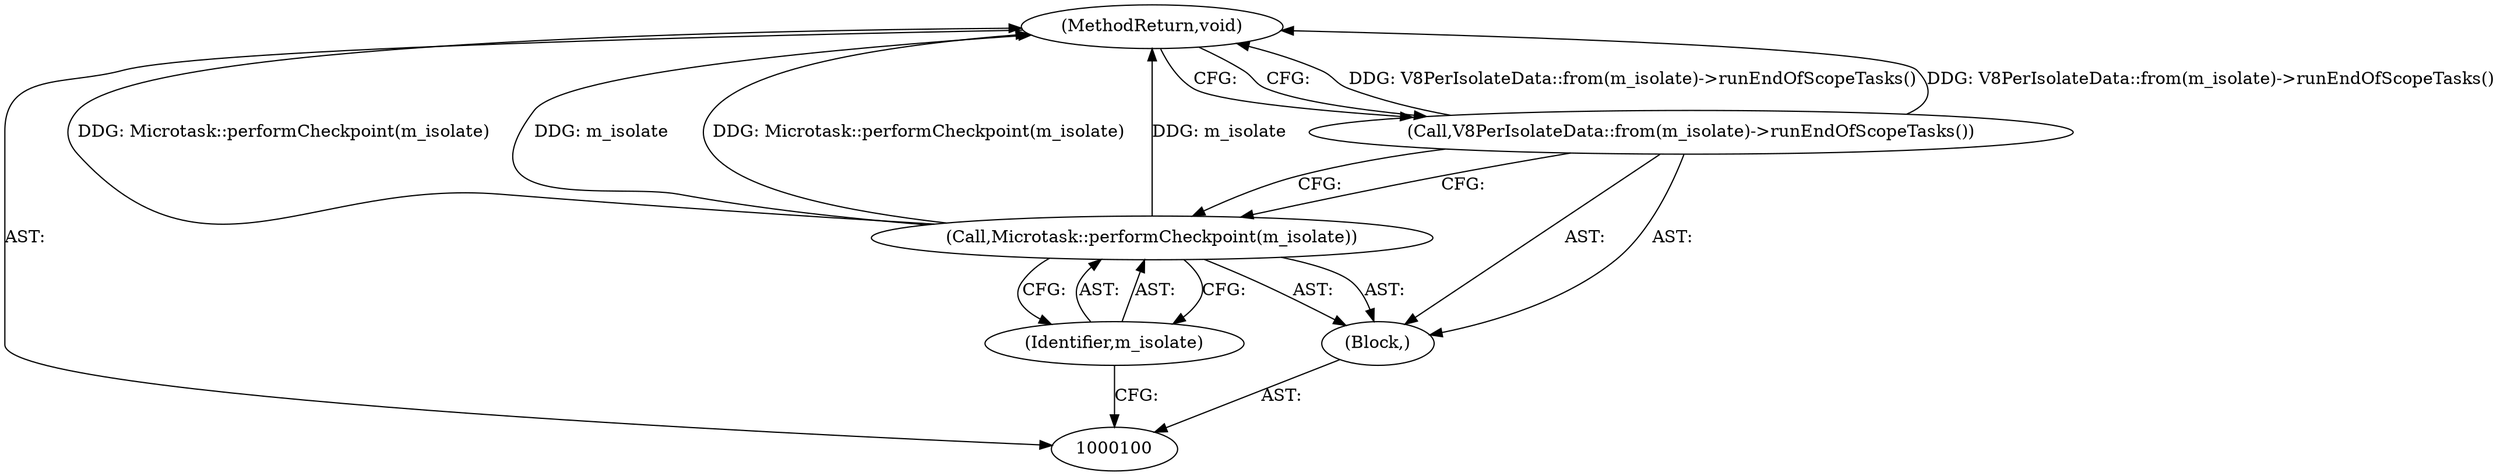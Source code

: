 digraph "0_Chrome_dff368031150a1033a1a3c913f8857679a0279be" {
"1000105" [label="(MethodReturn,void)"];
"1000101" [label="(Block,)"];
"1000103" [label="(Identifier,m_isolate)"];
"1000102" [label="(Call,Microtask::performCheckpoint(m_isolate))"];
"1000104" [label="(Call,V8PerIsolateData::from(m_isolate)->runEndOfScopeTasks())"];
"1000105" -> "1000100"  [label="AST: "];
"1000105" -> "1000104"  [label="CFG: "];
"1000104" -> "1000105"  [label="DDG: V8PerIsolateData::from(m_isolate)->runEndOfScopeTasks()"];
"1000102" -> "1000105"  [label="DDG: Microtask::performCheckpoint(m_isolate)"];
"1000102" -> "1000105"  [label="DDG: m_isolate"];
"1000101" -> "1000100"  [label="AST: "];
"1000102" -> "1000101"  [label="AST: "];
"1000104" -> "1000101"  [label="AST: "];
"1000103" -> "1000102"  [label="AST: "];
"1000103" -> "1000100"  [label="CFG: "];
"1000102" -> "1000103"  [label="CFG: "];
"1000102" -> "1000101"  [label="AST: "];
"1000102" -> "1000103"  [label="CFG: "];
"1000103" -> "1000102"  [label="AST: "];
"1000104" -> "1000102"  [label="CFG: "];
"1000102" -> "1000105"  [label="DDG: Microtask::performCheckpoint(m_isolate)"];
"1000102" -> "1000105"  [label="DDG: m_isolate"];
"1000104" -> "1000101"  [label="AST: "];
"1000104" -> "1000102"  [label="CFG: "];
"1000105" -> "1000104"  [label="CFG: "];
"1000104" -> "1000105"  [label="DDG: V8PerIsolateData::from(m_isolate)->runEndOfScopeTasks()"];
}
